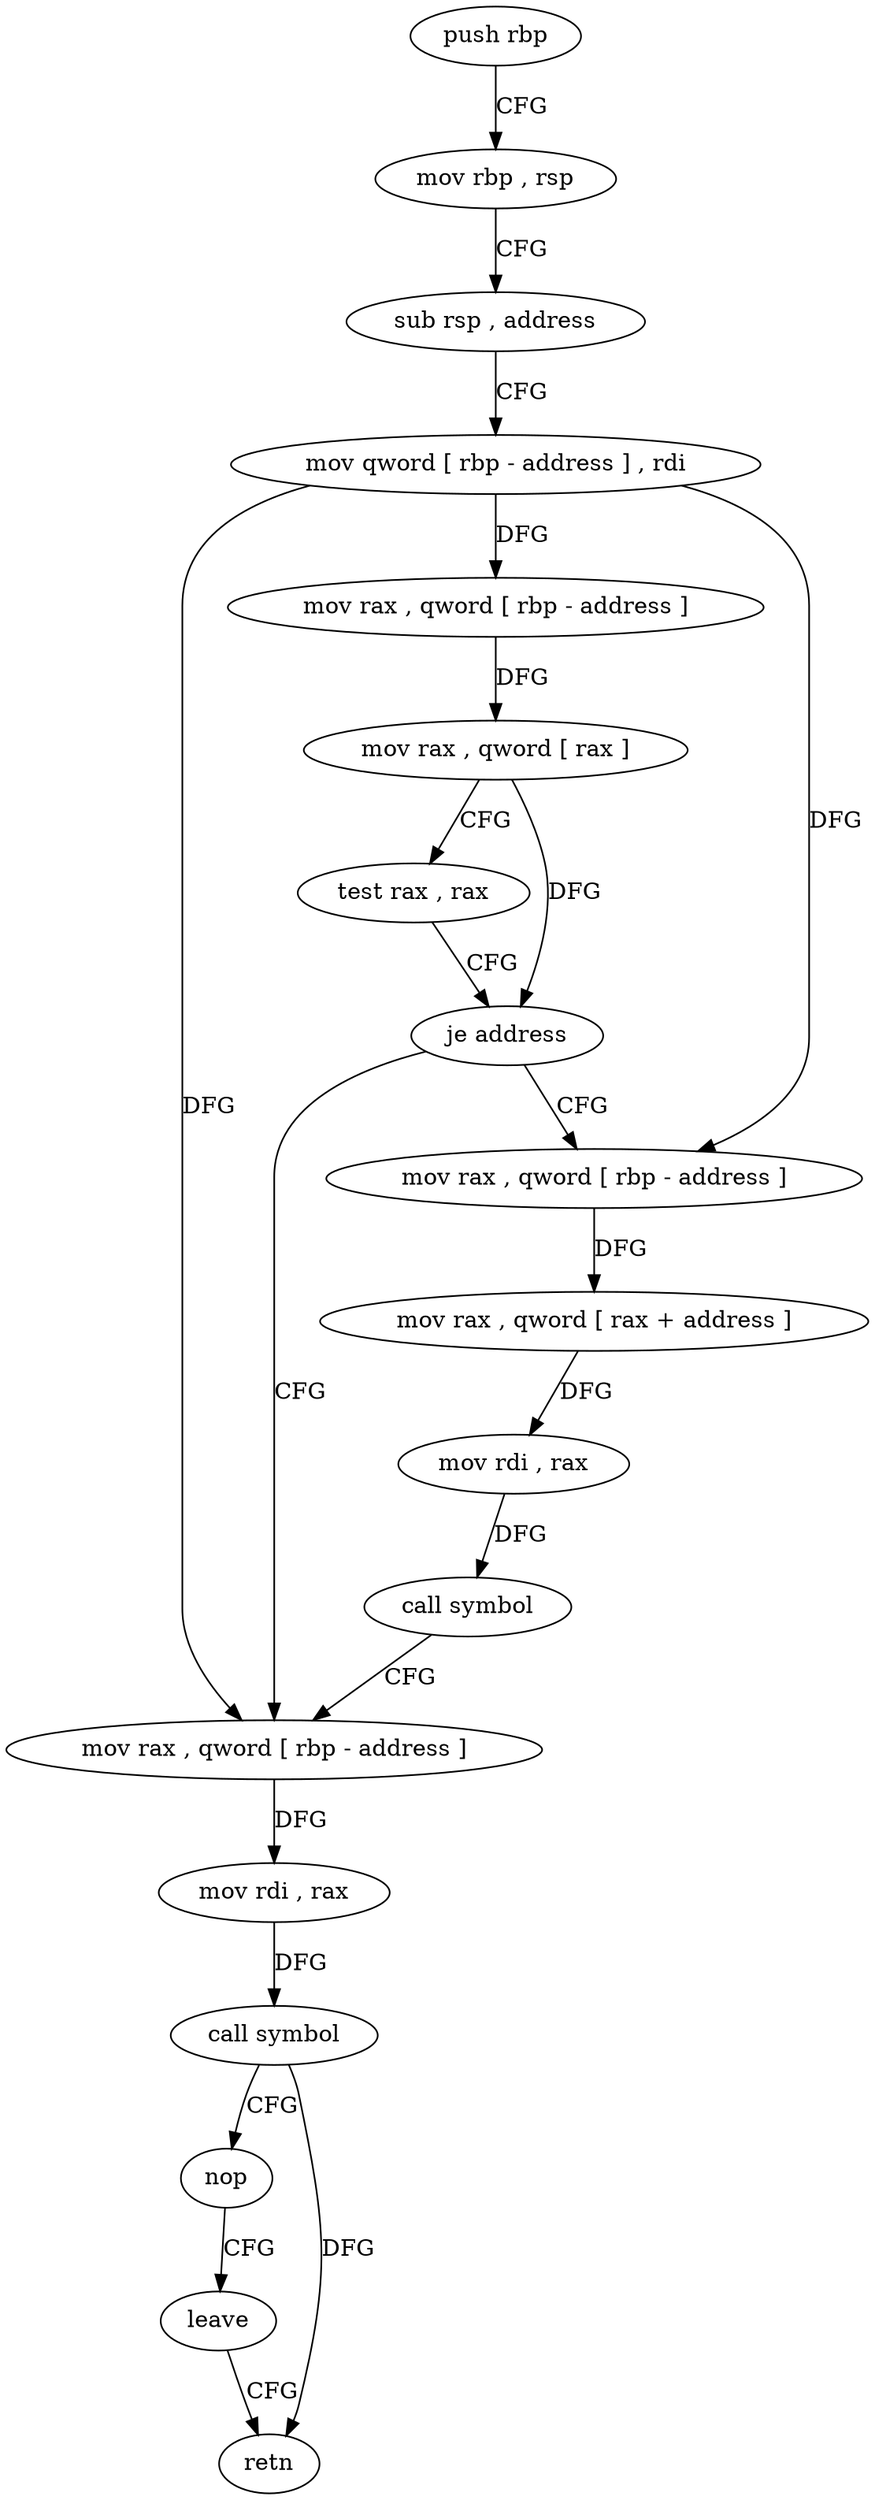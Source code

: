digraph "func" {
"4287981" [label = "push rbp" ]
"4287982" [label = "mov rbp , rsp" ]
"4287985" [label = "sub rsp , address" ]
"4287989" [label = "mov qword [ rbp - address ] , rdi" ]
"4287993" [label = "mov rax , qword [ rbp - address ]" ]
"4287997" [label = "mov rax , qword [ rax ]" ]
"4288000" [label = "test rax , rax" ]
"4288003" [label = "je address" ]
"4288021" [label = "mov rax , qword [ rbp - address ]" ]
"4288005" [label = "mov rax , qword [ rbp - address ]" ]
"4288025" [label = "mov rdi , rax" ]
"4288028" [label = "call symbol" ]
"4288033" [label = "nop" ]
"4288034" [label = "leave" ]
"4288035" [label = "retn" ]
"4288009" [label = "mov rax , qword [ rax + address ]" ]
"4288013" [label = "mov rdi , rax" ]
"4288016" [label = "call symbol" ]
"4287981" -> "4287982" [ label = "CFG" ]
"4287982" -> "4287985" [ label = "CFG" ]
"4287985" -> "4287989" [ label = "CFG" ]
"4287989" -> "4287993" [ label = "DFG" ]
"4287989" -> "4288021" [ label = "DFG" ]
"4287989" -> "4288005" [ label = "DFG" ]
"4287993" -> "4287997" [ label = "DFG" ]
"4287997" -> "4288000" [ label = "CFG" ]
"4287997" -> "4288003" [ label = "DFG" ]
"4288000" -> "4288003" [ label = "CFG" ]
"4288003" -> "4288021" [ label = "CFG" ]
"4288003" -> "4288005" [ label = "CFG" ]
"4288021" -> "4288025" [ label = "DFG" ]
"4288005" -> "4288009" [ label = "DFG" ]
"4288025" -> "4288028" [ label = "DFG" ]
"4288028" -> "4288033" [ label = "CFG" ]
"4288028" -> "4288035" [ label = "DFG" ]
"4288033" -> "4288034" [ label = "CFG" ]
"4288034" -> "4288035" [ label = "CFG" ]
"4288009" -> "4288013" [ label = "DFG" ]
"4288013" -> "4288016" [ label = "DFG" ]
"4288016" -> "4288021" [ label = "CFG" ]
}
